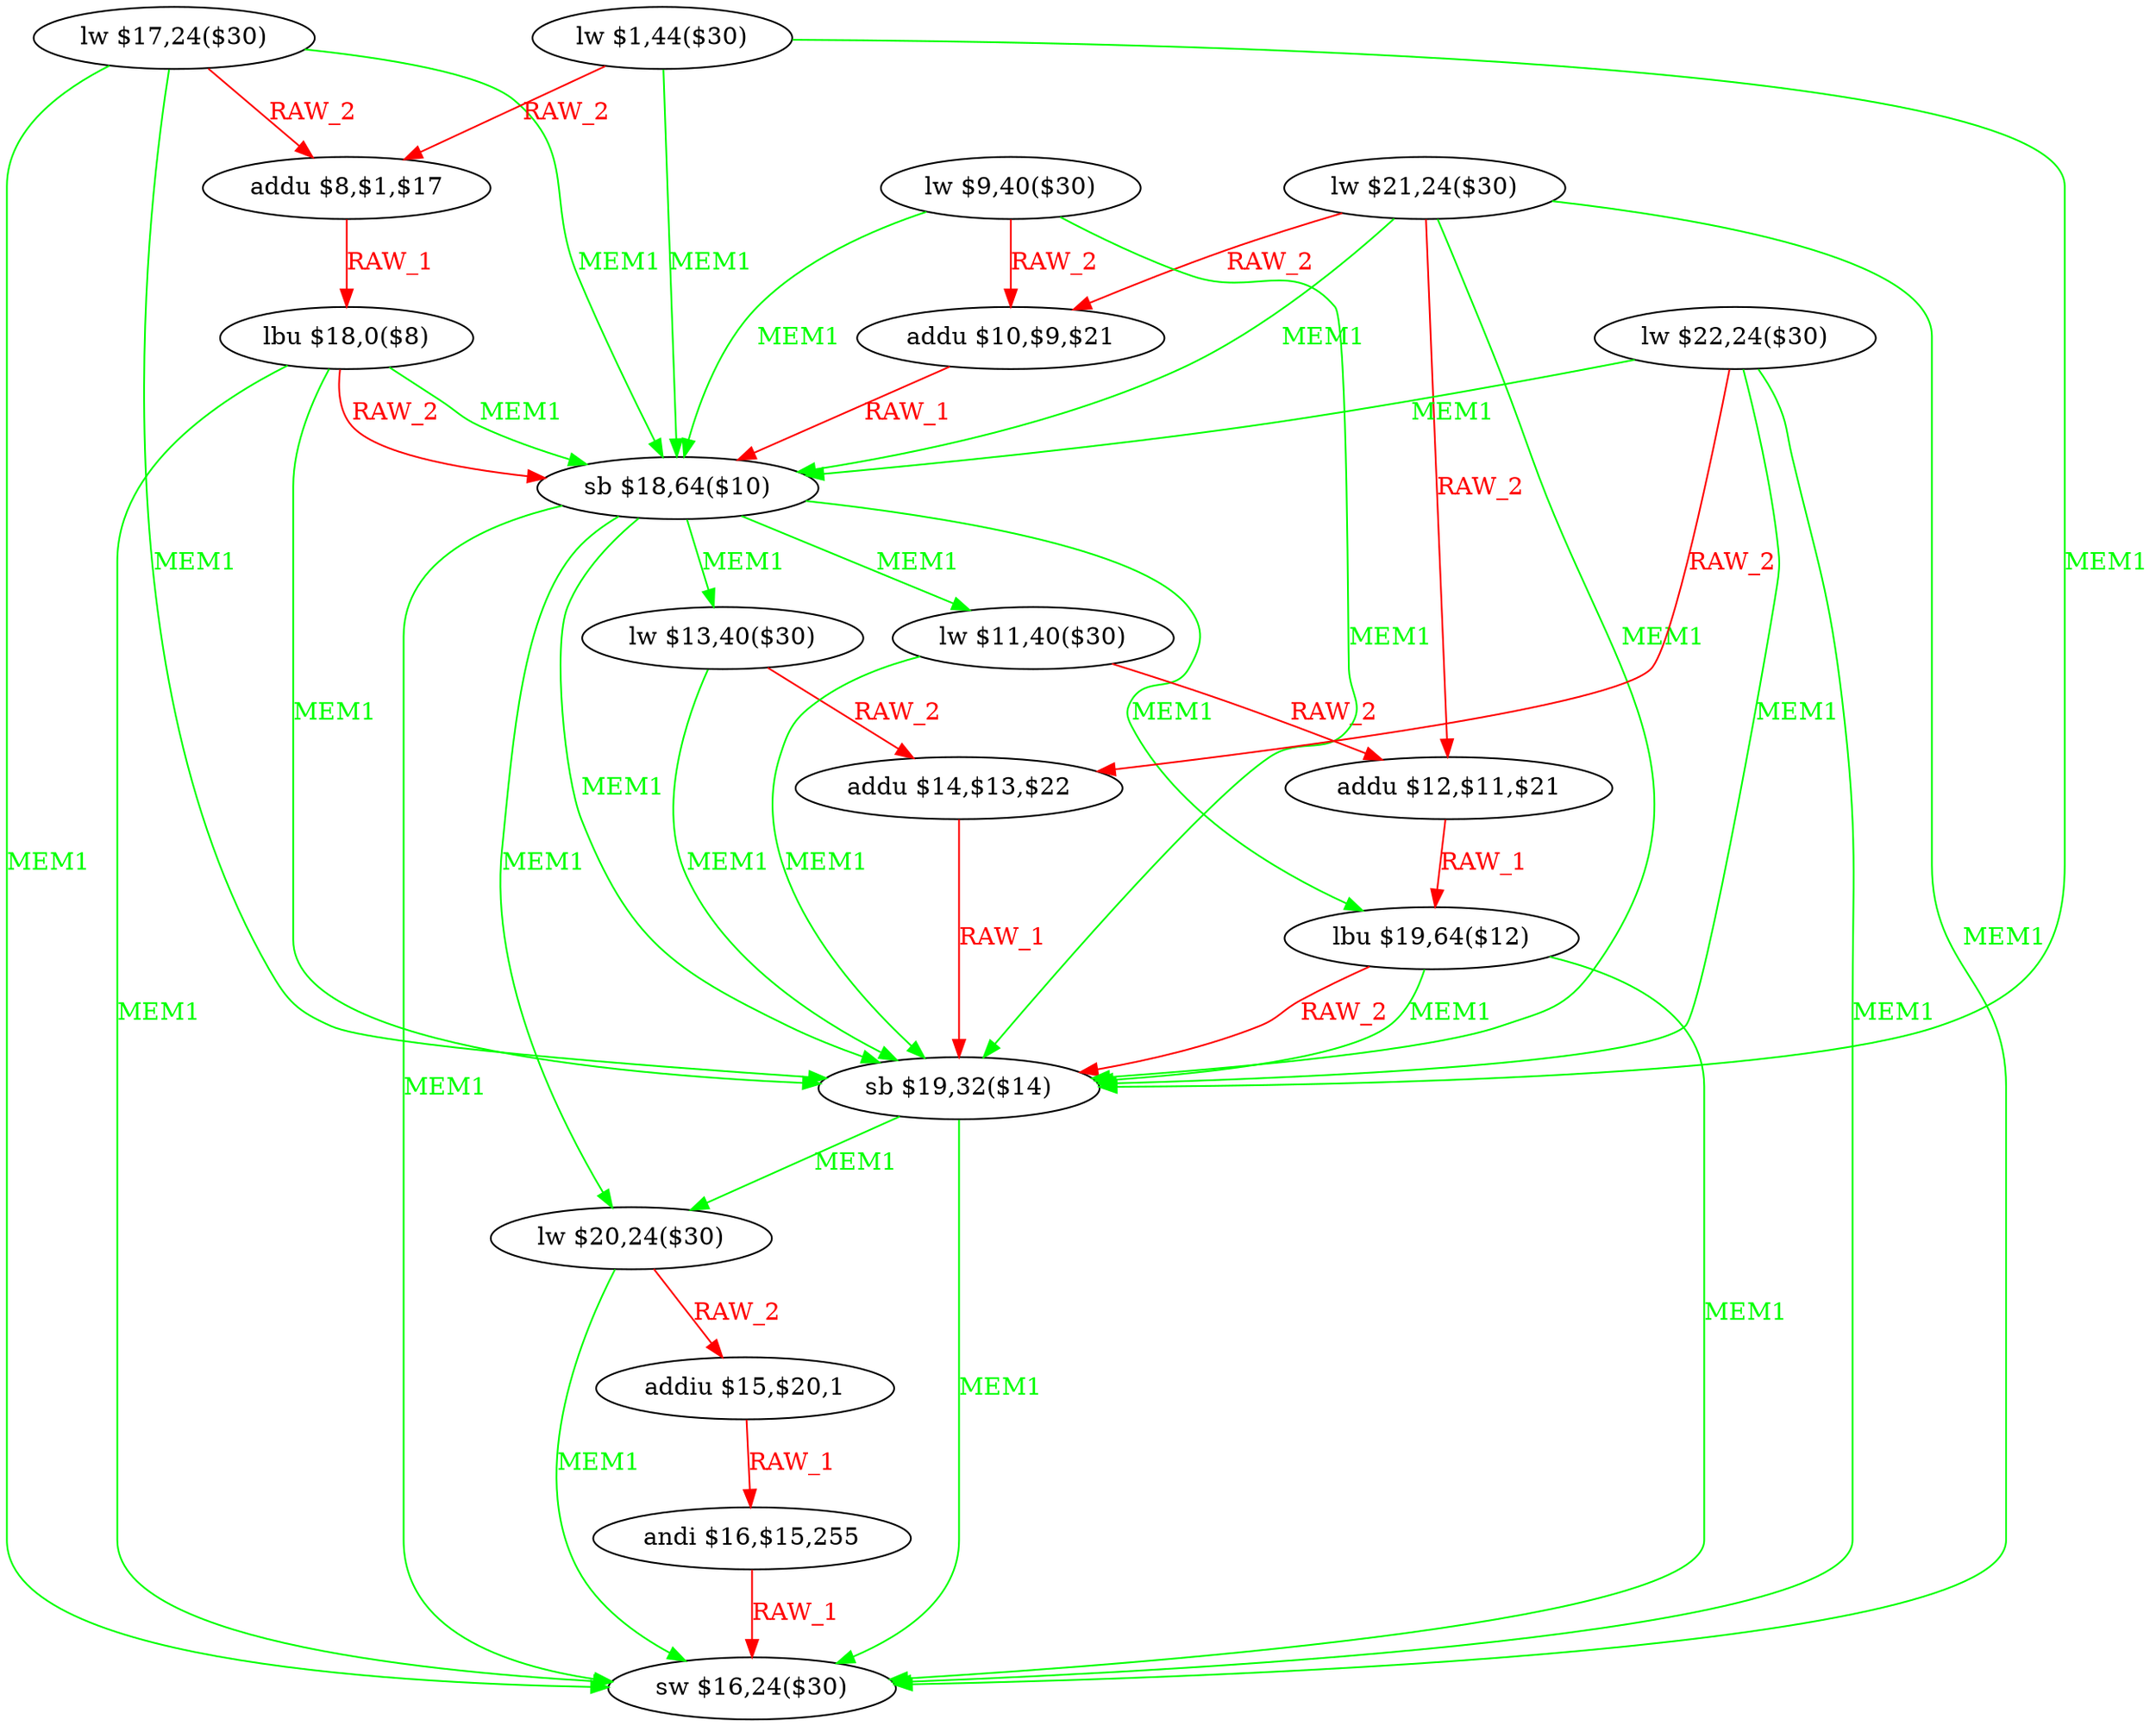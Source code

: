 digraph G1 {
node [shape = ellipse];
i0 [label = "lw $17,24($30)"] ;
i0 ->  i18 [color = green, fontcolor = green, label= "MEM1"];
i0 ->  i14 [color = green, fontcolor = green, label= "MEM1"];
i0 ->  i8 [color = green, fontcolor = green, label= "MEM1"];
i0 ->  i2 [color = red, fontcolor = red, label= "RAW_2"];
i18 [label = "sw $16,24($30)"] ;
i14 [label = "sb $19,32($14)"] ;
i14 ->  i18 [color = green, fontcolor = green, label= "MEM1"];
i14 ->  i15 [color = green, fontcolor = green, label= "MEM1"];
i15 [label = "lw $20,24($30)"] ;
i15 ->  i18 [color = green, fontcolor = green, label= "MEM1"];
i15 ->  i16 [color = red, fontcolor = red, label= "RAW_2"];
i16 [label = "addiu $15,$20,1"] ;
i16 ->  i17 [color = red, fontcolor = red, label= "RAW_1"];
i17 [label = "andi $16,$15,255"] ;
i17 ->  i18 [color = red, fontcolor = red, label= "RAW_1"];
i8 [label = "sb $18,64($10)"] ;
i8 ->  i18 [color = green, fontcolor = green, label= "MEM1"];
i8 ->  i15 [color = green, fontcolor = green, label= "MEM1"];
i8 ->  i14 [color = green, fontcolor = green, label= "MEM1"];
i8 ->  i12 [color = green, fontcolor = green, label= "MEM1"];
i8 ->  i11 [color = green, fontcolor = green, label= "MEM1"];
i8 ->  i9 [color = green, fontcolor = green, label= "MEM1"];
i12 [label = "lw $13,40($30)"] ;
i12 ->  i14 [color = green, fontcolor = green, label= "MEM1"];
i12 ->  i13 [color = red, fontcolor = red, label= "RAW_2"];
i13 [label = "addu $14,$13,$22"] ;
i13 ->  i14 [color = red, fontcolor = red, label= "RAW_1"];
i11 [label = "lbu $19,64($12)"] ;
i11 ->  i18 [color = green, fontcolor = green, label= "MEM1"];
i11 ->  i14 [color = red, fontcolor = red, label= "RAW_2"];
i11 ->  i14 [color = green, fontcolor = green, label= "MEM1"];
i9 [label = "lw $11,40($30)"] ;
i9 ->  i14 [color = green, fontcolor = green, label= "MEM1"];
i9 ->  i10 [color = red, fontcolor = red, label= "RAW_2"];
i10 [label = "addu $12,$11,$21"] ;
i10 ->  i11 [color = red, fontcolor = red, label= "RAW_1"];
i2 [label = "addu $8,$1,$17"] ;
i2 ->  i4 [color = red, fontcolor = red, label= "RAW_1"];
i4 [label = "lbu $18,0($8)"] ;
i4 ->  i18 [color = green, fontcolor = green, label= "MEM1"];
i4 ->  i14 [color = green, fontcolor = green, label= "MEM1"];
i4 ->  i8 [color = red, fontcolor = red, label= "RAW_2"];
i4 ->  i8 [color = green, fontcolor = green, label= "MEM1"];
i1 [label = "lw $1,44($30)"] ;
i1 ->  i14 [color = green, fontcolor = green, label= "MEM1"];
i1 ->  i8 [color = green, fontcolor = green, label= "MEM1"];
i1 ->  i2 [color = red, fontcolor = red, label= "RAW_2"];
i3 [label = "lw $21,24($30)"] ;
i3 ->  i18 [color = green, fontcolor = green, label= "MEM1"];
i3 ->  i14 [color = green, fontcolor = green, label= "MEM1"];
i3 ->  i10 [color = red, fontcolor = red, label= "RAW_2"];
i3 ->  i8 [color = green, fontcolor = green, label= "MEM1"];
i3 ->  i7 [color = red, fontcolor = red, label= "RAW_2"];
i7 [label = "addu $10,$9,$21"] ;
i7 ->  i8 [color = red, fontcolor = red, label= "RAW_1"];
i5 [label = "lw $9,40($30)"] ;
i5 ->  i14 [color = green, fontcolor = green, label= "MEM1"];
i5 ->  i8 [color = green, fontcolor = green, label= "MEM1"];
i5 ->  i7 [color = red, fontcolor = red, label= "RAW_2"];
i6 [label = "lw $22,24($30)"] ;
i6 ->  i18 [color = green, fontcolor = green, label= "MEM1"];
i6 ->  i14 [color = green, fontcolor = green, label= "MEM1"];
i6 ->  i13 [color = red, fontcolor = red, label= "RAW_2"];
i6 ->  i8 [color = green, fontcolor = green, label= "MEM1"];
}
